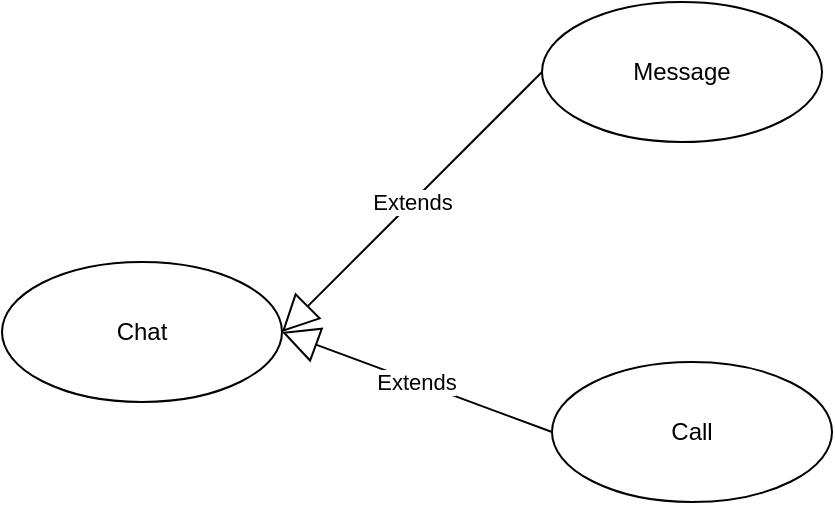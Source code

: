 <mxfile version="13.0.3" type="device"><diagram id="XSGULEETNwTFbudhrS1t" name="Page-1"><mxGraphModel dx="852" dy="494" grid="1" gridSize="10" guides="1" tooltips="1" connect="1" arrows="1" fold="1" page="1" pageScale="1" pageWidth="850" pageHeight="1100" math="0" shadow="0"><root><mxCell id="0"/><mxCell id="1" parent="0"/><mxCell id="C3_yjOM4PNnGALf3rJ6g-1" value="Chat" style="ellipse;whiteSpace=wrap;html=1;" vertex="1" parent="1"><mxGeometry x="80" y="300" width="140" height="70" as="geometry"/></mxCell><mxCell id="C3_yjOM4PNnGALf3rJ6g-2" value="Message" style="ellipse;whiteSpace=wrap;html=1;" vertex="1" parent="1"><mxGeometry x="350" y="170" width="140" height="70" as="geometry"/></mxCell><mxCell id="C3_yjOM4PNnGALf3rJ6g-3" value="Call" style="ellipse;whiteSpace=wrap;html=1;" vertex="1" parent="1"><mxGeometry x="355" y="350" width="140" height="70" as="geometry"/></mxCell><mxCell id="C3_yjOM4PNnGALf3rJ6g-4" value="Extends" style="endArrow=block;endSize=16;endFill=0;html=1;exitX=0;exitY=0.5;exitDx=0;exitDy=0;entryX=1;entryY=0.5;entryDx=0;entryDy=0;" edge="1" parent="1" source="C3_yjOM4PNnGALf3rJ6g-2" target="C3_yjOM4PNnGALf3rJ6g-1"><mxGeometry width="160" relative="1" as="geometry"><mxPoint x="340" y="340" as="sourcePoint"/><mxPoint x="500" y="340" as="targetPoint"/></mxGeometry></mxCell><mxCell id="C3_yjOM4PNnGALf3rJ6g-5" value="Extends" style="endArrow=block;endSize=16;endFill=0;html=1;exitX=0;exitY=0.5;exitDx=0;exitDy=0;entryX=1;entryY=0.5;entryDx=0;entryDy=0;" edge="1" parent="1" source="C3_yjOM4PNnGALf3rJ6g-3" target="C3_yjOM4PNnGALf3rJ6g-1"><mxGeometry width="160" relative="1" as="geometry"><mxPoint x="340" y="340" as="sourcePoint"/><mxPoint x="500" y="340" as="targetPoint"/></mxGeometry></mxCell></root></mxGraphModel></diagram></mxfile>